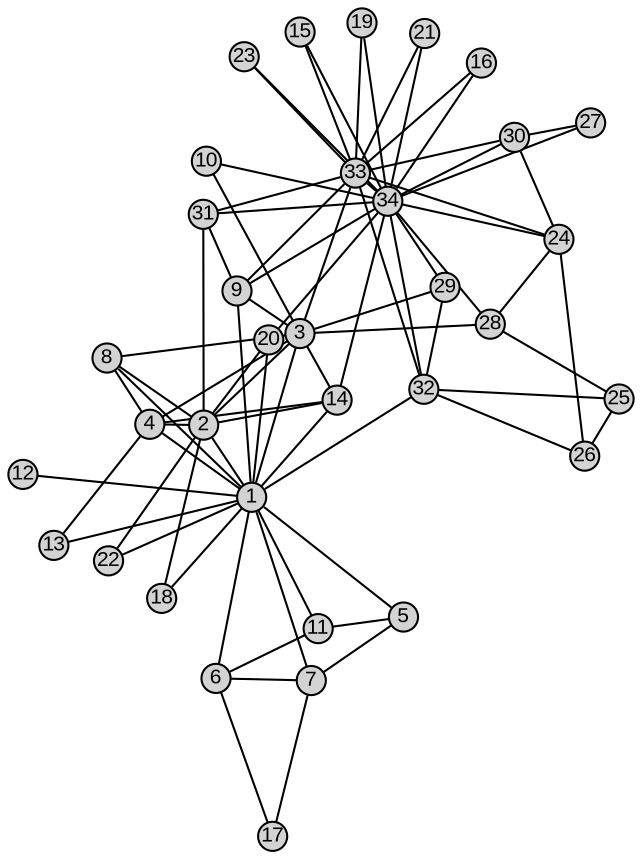 graph G {
	graph [bb="0,-0,300.2,-404.45",
		layout=neato,
		outputorder=edgesfirst,
		splines=line
	];
	node [fixedsize=true,
		fontname=Arial,
		fontsize=10,
		label="\N",
		shape=circle,
		style=filled
	];
	edge [arrowhead=none,
		penwidth=1
	];
	2	[height=0.19444,
		pos="93.855,-199.48",
		width=0.19444];
	1	[height=0.19444,
		pos="116.87,-234.68",
		width=0.19444];

	3	[height=0.19444,
		pos="140,-156.36",
		width=0.19444];

	4	[height=0.19444,
		pos="68.245,-200.62",
		width=0.19444];

	5	[height=0.19444,
		pos="189.69,-292.22",
		width=0.19444];

	6	[height=0.19444,
		pos="99.631,-321.61",
		width=0.19444];

	7	[height=0.19444,
		pos="145.3,-322.67",
		width=0.19444];

	8	[height=0.19444,
		pos="47.436,-168.11",
		width=0.19444];

	9	[height=0.19444,
		pos="109.36,-135.74",
		width=0.19444];

	10	[height=0.19444,
		pos="94.075,-73.512",
		width=0.19444];

	11	[height=0.19444,
		pos="148.83,-297.79",
		width=0.19444];

	12	[height=0.19444,
		pos="7,-223.54",
		width=0.19444];

	13	[height=0.19444,
		pos="21.81,-258.16",
		width=0.19444];
	
	14	[height=0.19444,
		pos="157.95,-188.14",
		width=0.19444];

	17	[height=0.19444,
		pos="126.67,-397.45",
		width=0.19444];

	18	[height=0.19444,
		pos="73.716,-283.06",
		width=0.19444];

	20	[height=0.19444,
		pos="124.78,-158.45",
		width=0.19444];

	22	[height=0.19444,
		pos="48.133,-264.84",
		width=0.19444];

	26	[height=0.19444,
		pos="276.69,-214.94",
		width=0.19444];
	24	[height=0.19444,
		pos="264.31,-110.85",
		width=0.19444];
	
	25	[height=0.19444,
		pos="293.2,-187.54",
		width=0.19444];
	
	28	[height=0.19444,
		pos="231.39,-151.63",
		width=0.19444];
	
	29	[height=0.19444,
		pos="209.63,-133.97",
		width=0.19444];

	30	[height=0.19444,
		pos="243,-61.78",
		width=0.19444];

	27	[height=0.19444,
		pos="279.61,-55.192",
		width=0.19444];
	
	31	[height=0.19444,
		pos="94.823,-98.632",
		width=0.19444];

	32	[height=0.19444,
		pos="199.5,-182.86",
		width=0.19444];
	
	33	[height=0.19444,
		pos="166.81,-79.06",
		width=0.19444];
	
	15	[height=0.19444,
		pos="140.05,-11.397",
		width=0.19444];
	
	16	[height=0.19444,
		pos="227.14,-26.192",
		width=0.19444];
	
	19	[height=0.19444,
		pos="169.75,-7",
		width=0.19444];
	
	21	[height=0.19444,
		pos="199.85,-12.054",
		width=0.19444];
	
	23	[height=0.19444,
		pos="113.3,-23.285",
		width=0.19444];

	34	[height=0.19444,
		pos="182.2,-92.599",
		width=0.19444];

	2 -- 1
	3 -- 2  
	3 -- 1
	4 -- 2  
	4 -- 1  
	4 -- 3 
	5 -- 1  
	6 -- 1  
	7 -- 1  
	7 -- 5  
	7 -- 6  
	8 -- 2  
	8 -- 1  
	8 -- 3  
	8 -- 4  
	9 -- 1 
	9 -- 3 
	10 -- 3 
	11 -- 1
	11 -- 5
	11 -- 6 
	12 -- 1 
	13 -- 1 
	13 -- 4 
	17 -- 6 
	17 -- 7 
	18 -- 2
	18 -- 1
	14 -- 2 
	14 -- 1 
	14 -- 3 
	14 -- 4 
	20 -- 2
	20 -- 1 
	22 -- 2 
	22 -- 1 
	26 -- 24       
	26 -- 25        
	28 -- 3
	28 -- 24       
	28 -- 25        
	29 -- 3 
	30 -- 24      
	30 -- 27        
	31 -- 2 
	31 -- 9
	32 -- 1 
	32 -- 26     
	32 -- 25       
	32 -- 29      
	33 -- 3 
	33 -- 9 
	33 -- 24        
	33 -- 30      
	33 -- 31     
	33 -- 32        
	33 -- 15       
	33 -- 16       
	33 -- 19       
	33 -- 21    
	33 -- 23      
	34 -- 9 
	34 -- 10       
	34 -- 14      
	34 -- 20       
	34 -- 24    
	34 -- 28      
	34 -- 29    
	34 -- 30      
	34 -- 27      
	34 -- 31       
	34 -- 32      
	34 -- 33      
	34 -- 15     
	34 -- 16       
	34 -- 19      
	34 -- 21       
	34 -- 23

}
